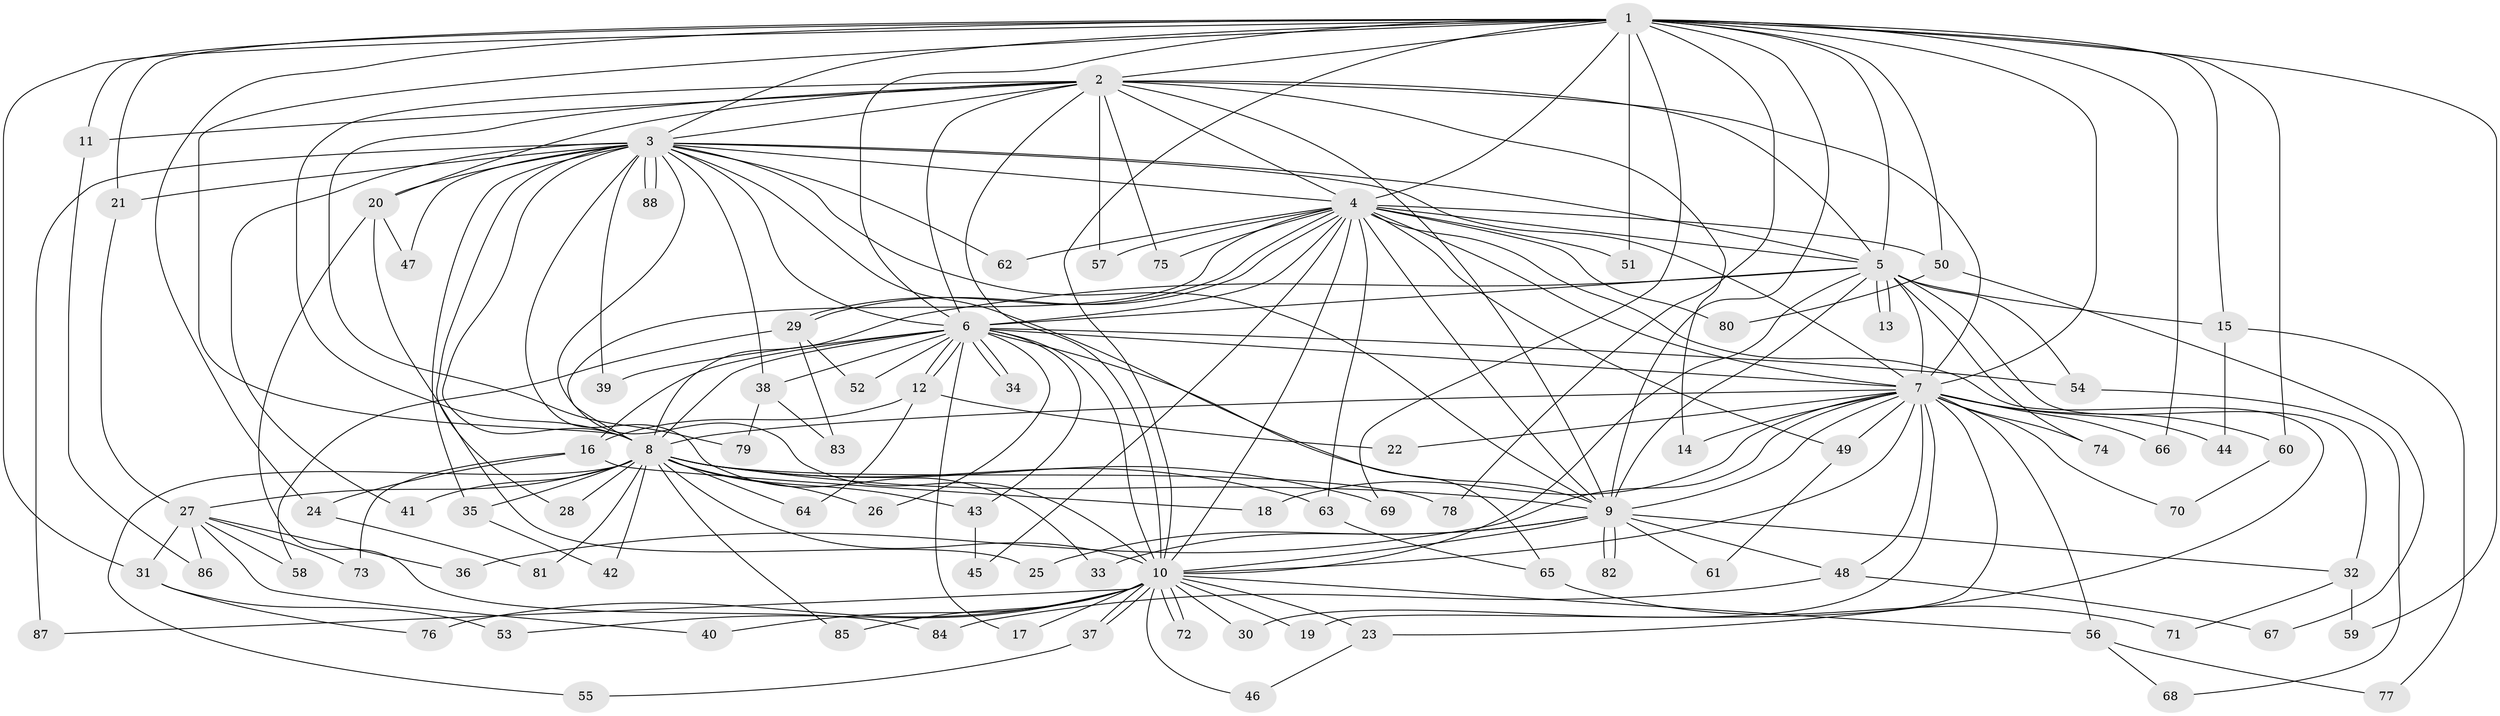 // Generated by graph-tools (version 1.1) at 2025/49/03/09/25 03:49:42]
// undirected, 88 vertices, 201 edges
graph export_dot {
graph [start="1"]
  node [color=gray90,style=filled];
  1;
  2;
  3;
  4;
  5;
  6;
  7;
  8;
  9;
  10;
  11;
  12;
  13;
  14;
  15;
  16;
  17;
  18;
  19;
  20;
  21;
  22;
  23;
  24;
  25;
  26;
  27;
  28;
  29;
  30;
  31;
  32;
  33;
  34;
  35;
  36;
  37;
  38;
  39;
  40;
  41;
  42;
  43;
  44;
  45;
  46;
  47;
  48;
  49;
  50;
  51;
  52;
  53;
  54;
  55;
  56;
  57;
  58;
  59;
  60;
  61;
  62;
  63;
  64;
  65;
  66;
  67;
  68;
  69;
  70;
  71;
  72;
  73;
  74;
  75;
  76;
  77;
  78;
  79;
  80;
  81;
  82;
  83;
  84;
  85;
  86;
  87;
  88;
  1 -- 2;
  1 -- 3;
  1 -- 4;
  1 -- 5;
  1 -- 6;
  1 -- 7;
  1 -- 8;
  1 -- 9;
  1 -- 10;
  1 -- 11;
  1 -- 15;
  1 -- 21;
  1 -- 24;
  1 -- 31;
  1 -- 50;
  1 -- 51;
  1 -- 59;
  1 -- 60;
  1 -- 66;
  1 -- 69;
  1 -- 78;
  2 -- 3;
  2 -- 4;
  2 -- 5;
  2 -- 6;
  2 -- 7;
  2 -- 8;
  2 -- 9;
  2 -- 10;
  2 -- 11;
  2 -- 14;
  2 -- 20;
  2 -- 57;
  2 -- 75;
  2 -- 79;
  3 -- 4;
  3 -- 5;
  3 -- 6;
  3 -- 7;
  3 -- 8;
  3 -- 9;
  3 -- 10;
  3 -- 20;
  3 -- 21;
  3 -- 28;
  3 -- 33;
  3 -- 35;
  3 -- 38;
  3 -- 39;
  3 -- 41;
  3 -- 47;
  3 -- 62;
  3 -- 65;
  3 -- 87;
  3 -- 88;
  3 -- 88;
  4 -- 5;
  4 -- 6;
  4 -- 7;
  4 -- 8;
  4 -- 9;
  4 -- 10;
  4 -- 23;
  4 -- 29;
  4 -- 29;
  4 -- 45;
  4 -- 49;
  4 -- 50;
  4 -- 51;
  4 -- 57;
  4 -- 62;
  4 -- 63;
  4 -- 75;
  4 -- 80;
  5 -- 6;
  5 -- 7;
  5 -- 8;
  5 -- 9;
  5 -- 10;
  5 -- 13;
  5 -- 13;
  5 -- 15;
  5 -- 32;
  5 -- 54;
  5 -- 74;
  6 -- 7;
  6 -- 8;
  6 -- 9;
  6 -- 10;
  6 -- 12;
  6 -- 12;
  6 -- 16;
  6 -- 17;
  6 -- 26;
  6 -- 34;
  6 -- 34;
  6 -- 38;
  6 -- 39;
  6 -- 43;
  6 -- 52;
  6 -- 54;
  7 -- 8;
  7 -- 9;
  7 -- 10;
  7 -- 14;
  7 -- 18;
  7 -- 19;
  7 -- 22;
  7 -- 30;
  7 -- 36;
  7 -- 44;
  7 -- 48;
  7 -- 49;
  7 -- 56;
  7 -- 60;
  7 -- 66;
  7 -- 70;
  7 -- 74;
  8 -- 9;
  8 -- 10;
  8 -- 26;
  8 -- 27;
  8 -- 28;
  8 -- 35;
  8 -- 41;
  8 -- 42;
  8 -- 43;
  8 -- 55;
  8 -- 63;
  8 -- 64;
  8 -- 69;
  8 -- 78;
  8 -- 81;
  8 -- 85;
  9 -- 10;
  9 -- 25;
  9 -- 32;
  9 -- 33;
  9 -- 48;
  9 -- 61;
  9 -- 82;
  9 -- 82;
  10 -- 17;
  10 -- 19;
  10 -- 23;
  10 -- 30;
  10 -- 37;
  10 -- 37;
  10 -- 40;
  10 -- 46;
  10 -- 53;
  10 -- 56;
  10 -- 72;
  10 -- 72;
  10 -- 76;
  10 -- 85;
  10 -- 87;
  11 -- 86;
  12 -- 16;
  12 -- 22;
  12 -- 64;
  15 -- 44;
  15 -- 77;
  16 -- 18;
  16 -- 24;
  16 -- 73;
  20 -- 25;
  20 -- 47;
  20 -- 84;
  21 -- 27;
  23 -- 46;
  24 -- 81;
  27 -- 31;
  27 -- 36;
  27 -- 40;
  27 -- 58;
  27 -- 73;
  27 -- 86;
  29 -- 52;
  29 -- 58;
  29 -- 83;
  31 -- 53;
  31 -- 76;
  32 -- 59;
  32 -- 71;
  35 -- 42;
  37 -- 55;
  38 -- 79;
  38 -- 83;
  43 -- 45;
  48 -- 67;
  48 -- 84;
  49 -- 61;
  50 -- 67;
  50 -- 80;
  54 -- 68;
  56 -- 68;
  56 -- 77;
  60 -- 70;
  63 -- 65;
  65 -- 71;
}
